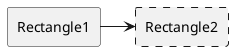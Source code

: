 @startuml

rectangle "Rectangle1" as Rectangle1
rectangle "Rectangle2" as Rectangle2 #line.dashed


Rectangle1 -> Rectangle2

@enduml